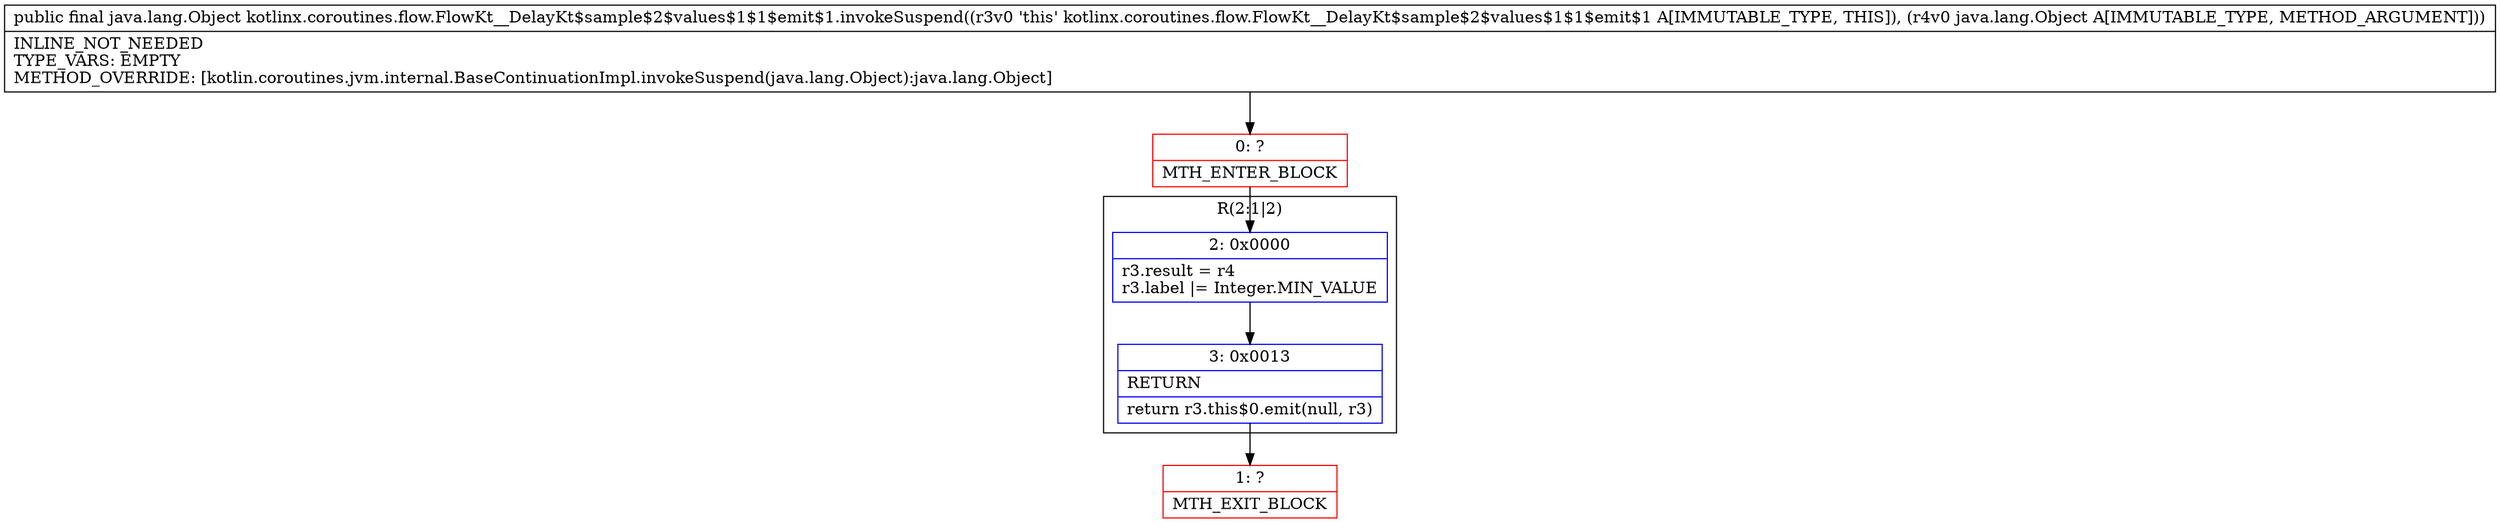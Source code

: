 digraph "CFG forkotlinx.coroutines.flow.FlowKt__DelayKt$sample$2$values$1$1$emit$1.invokeSuspend(Ljava\/lang\/Object;)Ljava\/lang\/Object;" {
subgraph cluster_Region_1911219145 {
label = "R(2:1|2)";
node [shape=record,color=blue];
Node_2 [shape=record,label="{2\:\ 0x0000|r3.result = r4\lr3.label \|= Integer.MIN_VALUE\l}"];
Node_3 [shape=record,label="{3\:\ 0x0013|RETURN\l|return r3.this$0.emit(null, r3)\l}"];
}
Node_0 [shape=record,color=red,label="{0\:\ ?|MTH_ENTER_BLOCK\l}"];
Node_1 [shape=record,color=red,label="{1\:\ ?|MTH_EXIT_BLOCK\l}"];
MethodNode[shape=record,label="{public final java.lang.Object kotlinx.coroutines.flow.FlowKt__DelayKt$sample$2$values$1$1$emit$1.invokeSuspend((r3v0 'this' kotlinx.coroutines.flow.FlowKt__DelayKt$sample$2$values$1$1$emit$1 A[IMMUTABLE_TYPE, THIS]), (r4v0 java.lang.Object A[IMMUTABLE_TYPE, METHOD_ARGUMENT]))  | INLINE_NOT_NEEDED\lTYPE_VARS: EMPTY\lMETHOD_OVERRIDE: [kotlin.coroutines.jvm.internal.BaseContinuationImpl.invokeSuspend(java.lang.Object):java.lang.Object]\l}"];
MethodNode -> Node_0;Node_2 -> Node_3;
Node_3 -> Node_1;
Node_0 -> Node_2;
}

